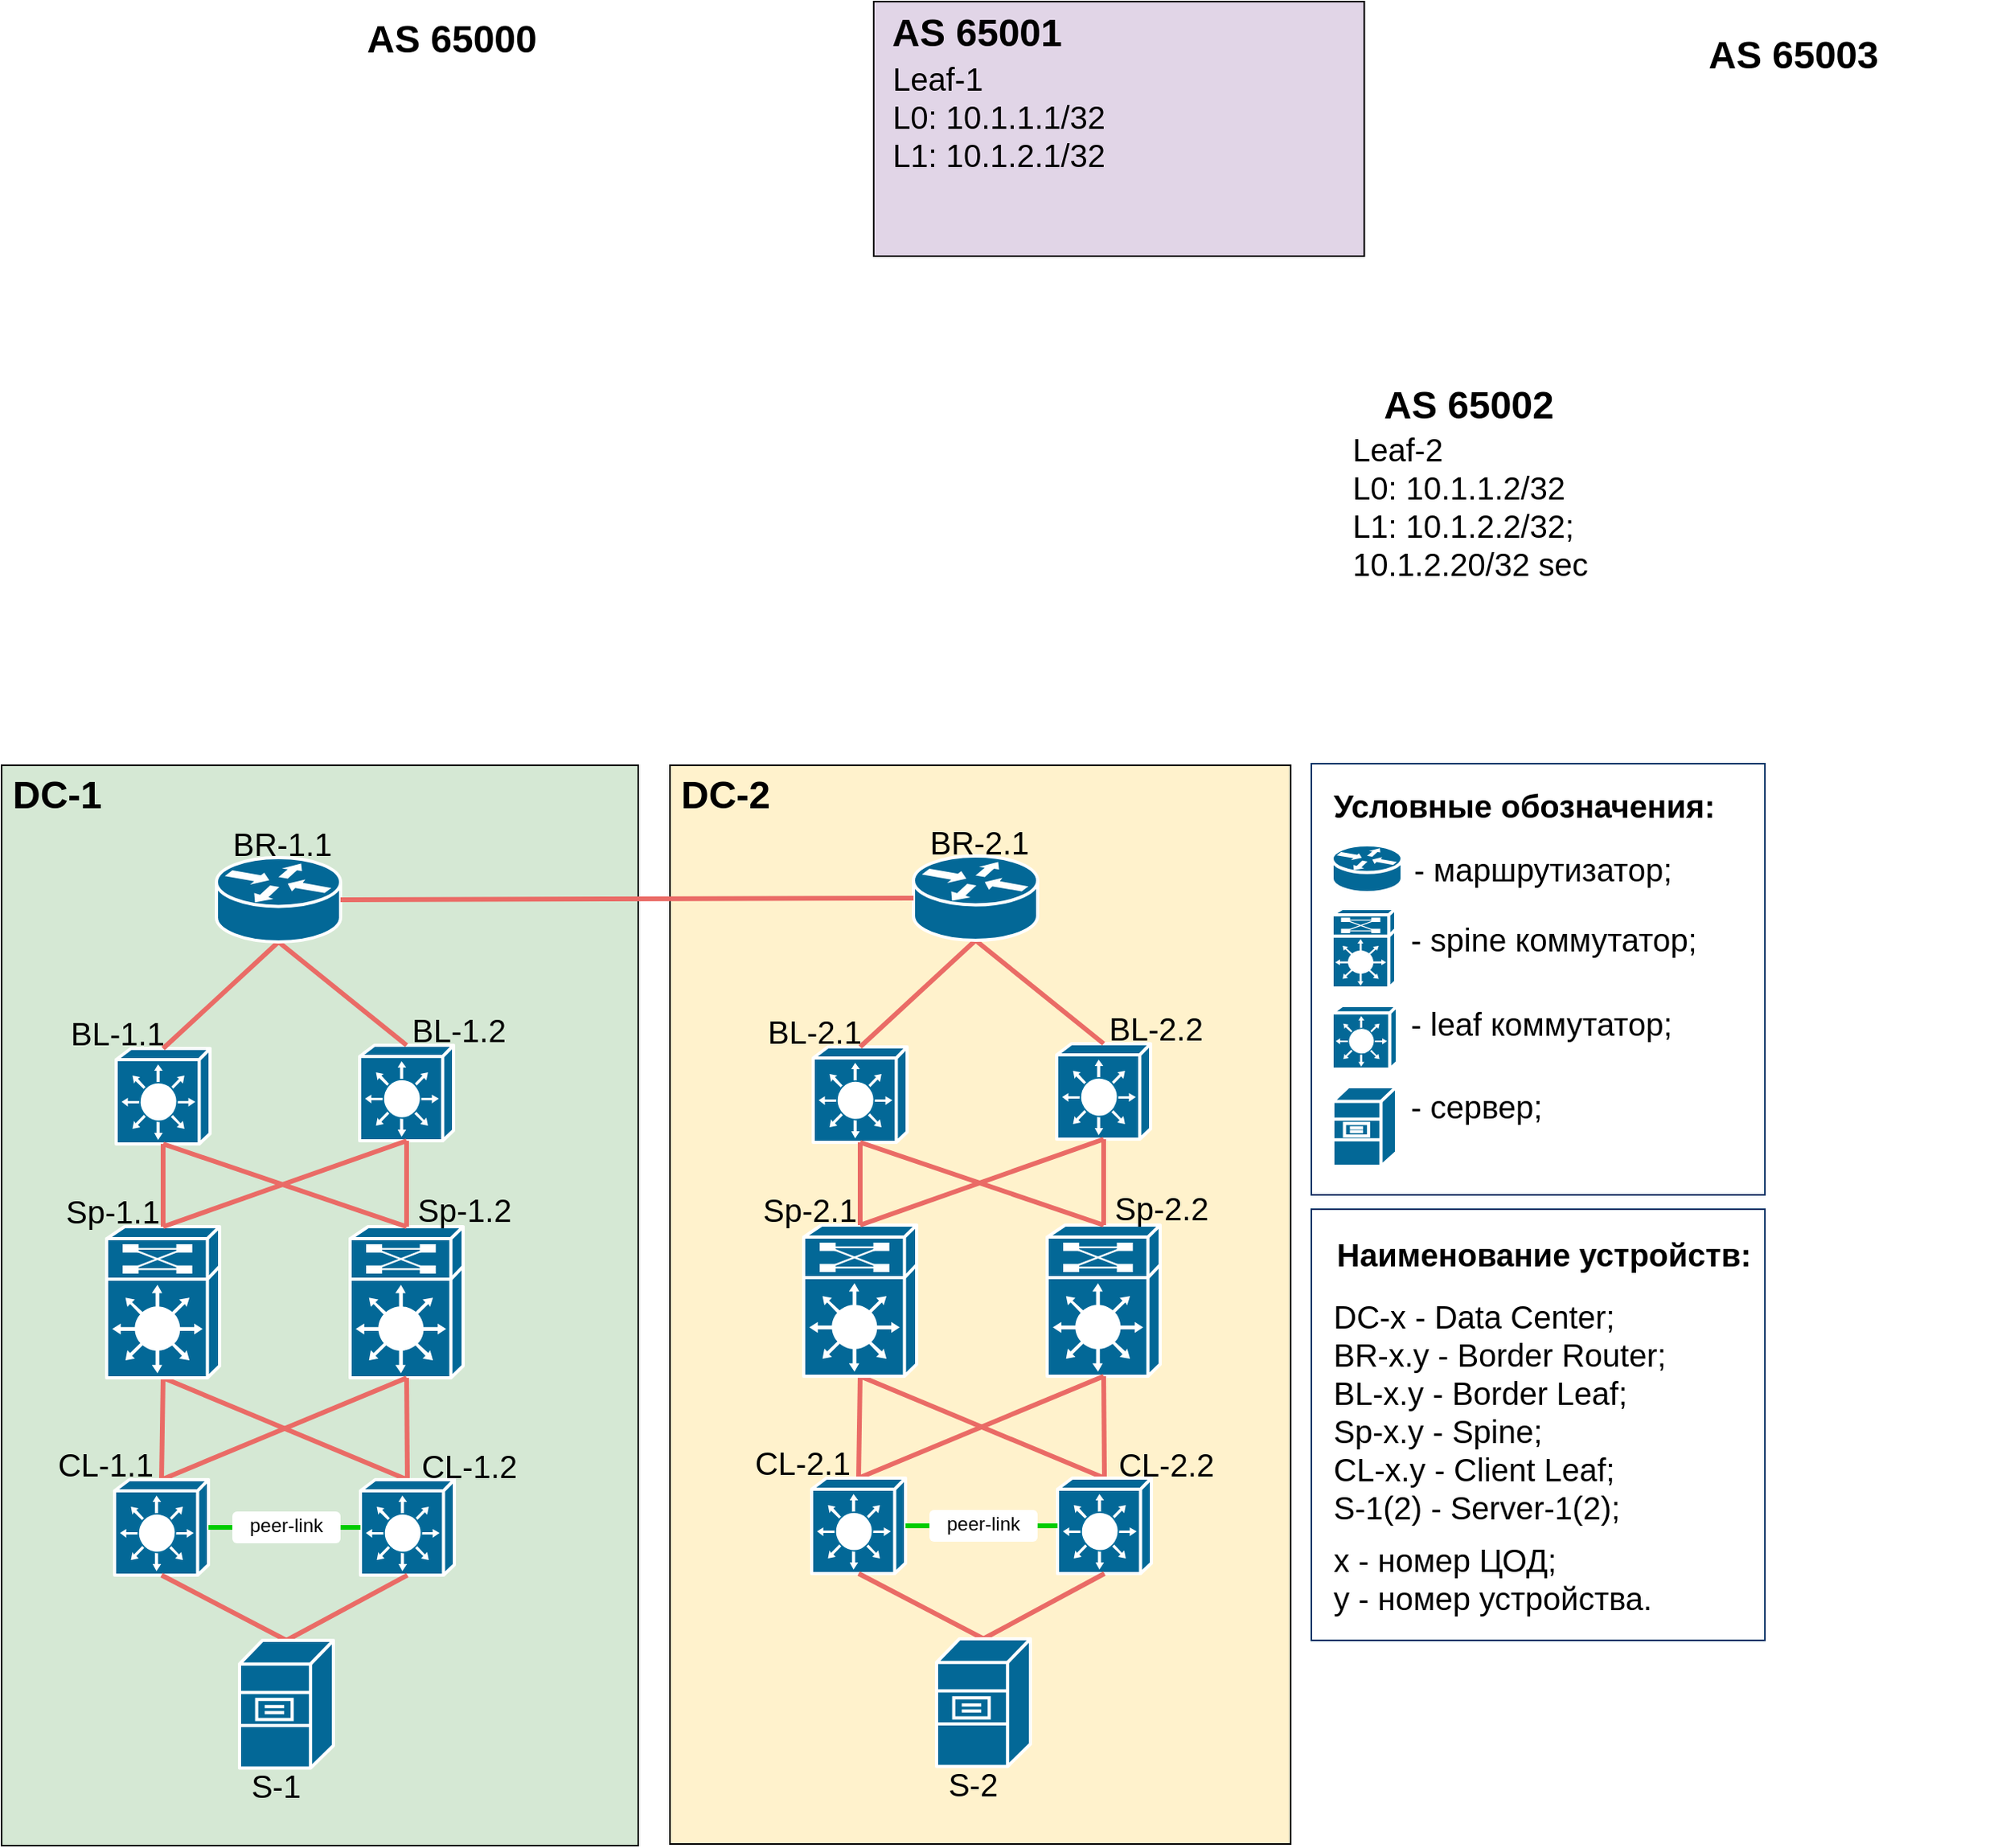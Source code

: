 <mxfile version="21.6.9" type="github">
  <diagram name="Page-1" id="c37626ed-c26b-45fb-9056-f9ebc6bb27b6">
    <mxGraphModel dx="3148" dy="2510" grid="1" gridSize="10" guides="1" tooltips="1" connect="1" arrows="1" fold="1" page="1" pageScale="1" pageWidth="1169" pageHeight="827" background="none" math="0" shadow="0">
      <root>
        <mxCell id="0" />
        <mxCell id="1" parent="0" />
        <mxCell id="evcSbRz_riRqxY8VbHda-109" value="" style="rounded=0;whiteSpace=wrap;html=1;strokeColor=#003366;strokeWidth=1;" vertex="1" parent="1">
          <mxGeometry x="865" y="319" width="285" height="271" as="geometry" />
        </mxCell>
        <mxCell id="evcSbRz_riRqxY8VbHda-97" value="" style="rounded=0;whiteSpace=wrap;html=1;fillColor=#FFF2CC;strokeColor=#000000;" vertex="1" parent="1">
          <mxGeometry x="462" y="40" width="390" height="678" as="geometry" />
        </mxCell>
        <mxCell id="C9soJnvK-WdOjWq8ESSx-2" value="" style="rounded=0;whiteSpace=wrap;html=1;fillColor=#D5E8D4;strokeColor=#000000;" parent="1" vertex="1">
          <mxGeometry x="42" y="40" width="400" height="679" as="geometry" />
        </mxCell>
        <mxCell id="C9soJnvK-WdOjWq8ESSx-3" value="" style="rounded=0;whiteSpace=wrap;html=1;fillColor=#e1d5e7;strokeColor=#000000;" parent="1" vertex="1">
          <mxGeometry x="590" y="-440" width="308.25" height="160" as="geometry" />
        </mxCell>
        <mxCell id="8NDlUTmJP2dTjy302EjL-45" style="edgeStyle=none;rounded=0;hachureGap=4;orthogonalLoop=1;jettySize=auto;html=1;exitX=0.5;exitY=0;exitDx=0;exitDy=0;exitPerimeter=0;entryX=0.5;entryY=1;entryDx=0;entryDy=0;entryPerimeter=0;fontFamily=Architects Daughter;fontSource=https%3A%2F%2Ffonts.googleapis.com%2Fcss%3Ffamily%3DArchitects%2BDaughter;fontSize=16;strokeWidth=3;strokeColor=#EA6B66;endArrow=none;endFill=0;" parent="1" source="hgnLhlOXLDX8HSQQPNeT-8" target="8NDlUTmJP2dTjy302EjL-5" edge="1">
          <mxGeometry relative="1" as="geometry">
            <mxPoint x="916" y="406" as="sourcePoint" />
          </mxGeometry>
        </mxCell>
        <mxCell id="8NDlUTmJP2dTjy302EjL-7" value="" style="shape=mxgraph.cisco.misc.route_switch_processor;html=1;dashed=0;fillColor=#036897;strokeColor=#ffffff;strokeWidth=2;verticalLabelPosition=bottom;verticalAlign=top;rounded=0;shadow=0;comic=0;fontFamily=Verdana;fontSize=12;" parent="1" vertex="1">
          <mxGeometry x="261" y="330" width="71" height="95" as="geometry" />
        </mxCell>
        <mxCell id="8NDlUTmJP2dTjy302EjL-67" value="Sp-1.1" style="text;html=1;strokeColor=none;fillColor=none;align=center;verticalAlign=middle;whiteSpace=wrap;rounded=0;fontSize=20;fontFamily=Helvetica;horizontal=1;" parent="1" vertex="1">
          <mxGeometry x="77" y="312" width="70" height="16" as="geometry" />
        </mxCell>
        <mxCell id="8NDlUTmJP2dTjy302EjL-68" value="Leaf-1&lt;br&gt;L0: 10.1.1.1/32&lt;br&gt;L1: 10.1.2.1/32" style="text;html=1;strokeColor=none;fillColor=none;align=left;verticalAlign=middle;whiteSpace=wrap;rounded=0;fontSize=20;fontFamily=Helvetica;horizontal=1;" parent="1" vertex="1">
          <mxGeometry x="600" y="-393" width="155" height="50" as="geometry" />
        </mxCell>
        <mxCell id="8NDlUTmJP2dTjy302EjL-69" value="Sp-1.2" style="text;html=1;strokeColor=none;fillColor=none;align=center;verticalAlign=middle;whiteSpace=wrap;rounded=0;fontSize=20;fontFamily=Helvetica;horizontal=1;" parent="1" vertex="1">
          <mxGeometry x="300" y="310.75" width="66" height="17.25" as="geometry" />
        </mxCell>
        <mxCell id="V7yZK2pKeIdHbW1tO0_u-21" value="" style="edgeStyle=none;rounded=0;hachureGap=4;orthogonalLoop=1;jettySize=auto;html=1;exitX=0.5;exitY=0;exitDx=0;exitDy=0;exitPerimeter=0;entryX=0.5;entryY=1;entryDx=0;entryDy=0;entryPerimeter=0;fontFamily=Architects Daughter;fontSource=https%3A%2F%2Ffonts.googleapis.com%2Fcss%3Ffamily%3DArchitects%2BDaughter;fontSize=16;endArrow=none;endFill=0;strokeWidth=3;strokeColor=#EA6B66;" parent="1" source="hgnLhlOXLDX8HSQQPNeT-8" target="8NDlUTmJP2dTjy302EjL-7" edge="1">
          <mxGeometry relative="1" as="geometry">
            <mxPoint x="916" y="406" as="sourcePoint" />
            <mxPoint x="842" y="174" as="targetPoint" />
          </mxGeometry>
        </mxCell>
        <mxCell id="V7yZK2pKeIdHbW1tO0_u-28" value="" style="edgeStyle=none;rounded=0;hachureGap=4;orthogonalLoop=1;jettySize=auto;html=1;exitX=0.5;exitY=0;exitDx=0;exitDy=0;exitPerimeter=0;entryX=0.5;entryY=1;entryDx=0;entryDy=0;entryPerimeter=0;fontFamily=Architects Daughter;fontSource=https%3A%2F%2Ffonts.googleapis.com%2Fcss%3Ffamily%3DArchitects%2BDaughter;fontSize=16;endArrow=none;endFill=0;strokeColor=#EA6B66;strokeWidth=3;" parent="1" source="hgnLhlOXLDX8HSQQPNeT-7" target="8NDlUTmJP2dTjy302EjL-7" edge="1">
          <mxGeometry relative="1" as="geometry">
            <mxPoint x="644.5" y="386" as="sourcePoint" />
            <mxPoint x="657" y="338.0" as="targetPoint" />
          </mxGeometry>
        </mxCell>
        <mxCell id="V7yZK2pKeIdHbW1tO0_u-30" value="" style="edgeStyle=none;rounded=0;hachureGap=4;orthogonalLoop=1;jettySize=auto;html=1;exitX=0.5;exitY=0;exitDx=0;exitDy=0;exitPerimeter=0;fontFamily=Architects Daughter;fontSource=https%3A%2F%2Ffonts.googleapis.com%2Fcss%3Ffamily%3DArchitects%2BDaughter;fontSize=16;endArrow=none;endFill=0;strokeWidth=3;strokeColor=#EA6B66;entryX=0.5;entryY=1;entryDx=0;entryDy=0;entryPerimeter=0;" parent="1" source="hgnLhlOXLDX8HSQQPNeT-7" target="8NDlUTmJP2dTjy302EjL-5" edge="1">
          <mxGeometry relative="1" as="geometry">
            <mxPoint x="644.5" y="386" as="sourcePoint" />
            <mxPoint x="563" y="136" as="targetPoint" />
          </mxGeometry>
        </mxCell>
        <mxCell id="V7yZK2pKeIdHbW1tO0_u-56" value="AS 65000" style="text;html=1;strokeColor=none;fillColor=none;align=center;verticalAlign=middle;whiteSpace=wrap;rounded=0;fontSize=24;fontFamily=Helvetica;horizontal=1;fontStyle=1;fontColor=#000000;" parent="1" vertex="1">
          <mxGeometry x="190" y="-430" width="270" height="28" as="geometry" />
        </mxCell>
        <mxCell id="CEXHskLTJOovul5yJfJE-7" value="AS 65001" style="text;html=1;strokeColor=none;fillColor=none;align=center;verticalAlign=middle;whiteSpace=wrap;rounded=0;fontSize=24;fontFamily=Helvetica;horizontal=1;fontStyle=1;fontColor=#000000;" parent="1" vertex="1">
          <mxGeometry x="520" y="-434" width="270" height="28" as="geometry" />
        </mxCell>
        <mxCell id="CEXHskLTJOovul5yJfJE-8" value="AS 65002" style="text;html=1;strokeColor=none;fillColor=none;align=center;verticalAlign=middle;whiteSpace=wrap;rounded=0;fontSize=24;fontFamily=Helvetica;horizontal=1;fontStyle=1;fontColor=#000000;" parent="1" vertex="1">
          <mxGeometry x="829" y="-200" width="270" height="28" as="geometry" />
        </mxCell>
        <mxCell id="CEXHskLTJOovul5yJfJE-9" value="AS 65003" style="text;html=1;strokeColor=none;fillColor=none;align=center;verticalAlign=middle;whiteSpace=wrap;rounded=0;fontSize=24;fontFamily=Helvetica;horizontal=1;fontStyle=1;fontColor=#000000;" parent="1" vertex="1">
          <mxGeometry x="1033" y="-420" width="270" height="28" as="geometry" />
        </mxCell>
        <mxCell id="8NDlUTmJP2dTjy302EjL-72" value="Leaf-2&lt;br&gt;&lt;div style=&quot;&quot;&gt;&lt;span style=&quot;background-color: initial;&quot;&gt;L0:&amp;nbsp;10.1.1.2/32&lt;/span&gt;&lt;/div&gt;&lt;div style=&quot;&quot;&gt;&lt;span style=&quot;background-color: initial;&quot;&gt;L1:&amp;nbsp;&lt;/span&gt;&lt;span style=&quot;background-color: initial;&quot;&gt;10.1.2.2/32;&lt;/span&gt;&lt;/div&gt;&lt;div style=&quot;&quot;&gt;&lt;span style=&quot;background-color: initial;&quot;&gt;10.1.2.20/32 sec&lt;/span&gt;&lt;/div&gt;" style="text;html=1;strokeColor=none;fillColor=none;align=left;verticalAlign=middle;whiteSpace=wrap;rounded=0;fontSize=20;fontFamily=Helvetica;horizontal=1;" parent="1" vertex="1">
          <mxGeometry x="889" y="-148" width="170" height="50" as="geometry" />
        </mxCell>
        <mxCell id="8NDlUTmJP2dTjy302EjL-5" value="" style="shape=mxgraph.cisco.misc.route_switch_processor;html=1;dashed=0;fillColor=#036897;strokeColor=#ffffff;strokeWidth=2;verticalLabelPosition=bottom;verticalAlign=top;rounded=0;shadow=0;comic=0;fontFamily=Verdana;fontSize=12;" parent="1" vertex="1">
          <mxGeometry x="108" y="330" width="71" height="95" as="geometry" />
        </mxCell>
        <mxCell id="hgnLhlOXLDX8HSQQPNeT-7" value="" style="shape=mxgraph.cisco.switches.layer_3_switch;sketch=0;html=1;pointerEvents=1;dashed=0;fillColor=#036897;strokeColor=#ffffff;strokeWidth=2;verticalLabelPosition=bottom;verticalAlign=top;align=center;outlineConnect=0;hachureGap=4;jiggle=2;curveFitting=1;fontFamily=Architects Daughter;fontSource=https%3A%2F%2Ffonts.googleapis.com%2Fcss%3Ffamily%3DArchitects%2BDaughter;fontSize=20;" parent="1" vertex="1">
          <mxGeometry x="113" y="489" width="59" height="60" as="geometry" />
        </mxCell>
        <mxCell id="hgnLhlOXLDX8HSQQPNeT-8" value="" style="shape=mxgraph.cisco.switches.layer_3_switch;sketch=0;html=1;pointerEvents=1;dashed=0;fillColor=#036897;strokeColor=#ffffff;strokeWidth=2;verticalLabelPosition=bottom;verticalAlign=top;align=center;outlineConnect=0;hachureGap=4;jiggle=2;curveFitting=1;fontFamily=Architects Daughter;fontSource=https%3A%2F%2Ffonts.googleapis.com%2Fcss%3Ffamily%3DArchitects%2BDaughter;fontSize=20;" parent="1" vertex="1">
          <mxGeometry x="267.5" y="489" width="59" height="60" as="geometry" />
        </mxCell>
        <mxCell id="hgnLhlOXLDX8HSQQPNeT-17" style="edgeStyle=none;rounded=0;hachureGap=4;orthogonalLoop=1;jettySize=auto;html=1;exitX=0.5;exitY=0;exitDx=0;exitDy=0;exitPerimeter=0;fontFamily=Architects Daughter;fontSource=https%3A%2F%2Ffonts.googleapis.com%2Fcss%3Ffamily%3DArchitects%2BDaughter;fontSize=16;strokeColor=#EA6B66;endArrow=none;endFill=0;strokeWidth=3;entryX=0.5;entryY=1;entryDx=0;entryDy=0;entryPerimeter=0;" parent="1" source="evcSbRz_riRqxY8VbHda-61" target="hgnLhlOXLDX8HSQQPNeT-8" edge="1">
          <mxGeometry relative="1" as="geometry">
            <mxPoint x="227.5" y="590" as="sourcePoint" />
            <mxPoint x="342.75" y="497" as="targetPoint" />
          </mxGeometry>
        </mxCell>
        <mxCell id="C9soJnvK-WdOjWq8ESSx-10" value="" style="rounded=0;whiteSpace=wrap;html=1;strokeColor=#003366;strokeWidth=1;" parent="1" vertex="1">
          <mxGeometry x="865" y="39" width="285" height="271" as="geometry" />
        </mxCell>
        <mxCell id="cSVi1MsGPV3FUOWv3ege-2" style="edgeStyle=none;rounded=0;hachureGap=4;orthogonalLoop=1;jettySize=auto;html=1;fontFamily=Architects Daughter;fontSource=https%3A%2F%2Ffonts.googleapis.com%2Fcss%3Ffamily%3DArchitects%2BDaughter;fontSize=16;strokeColor=#EA6B66;endArrow=none;endFill=0;strokeWidth=3;entryX=0.5;entryY=0;entryDx=0;entryDy=0;entryPerimeter=0;exitX=0.5;exitY=1;exitDx=0;exitDy=0;exitPerimeter=0;" parent="1" source="hgnLhlOXLDX8HSQQPNeT-7" target="evcSbRz_riRqxY8VbHda-61" edge="1">
          <mxGeometry relative="1" as="geometry">
            <mxPoint x="206.87" y="501" as="sourcePoint" />
            <mxPoint x="227.5" y="590" as="targetPoint" />
          </mxGeometry>
        </mxCell>
        <mxCell id="cSVi1MsGPV3FUOWv3ege-3" style="edgeStyle=none;rounded=0;hachureGap=4;orthogonalLoop=1;jettySize=auto;html=1;fontFamily=Architects Daughter;fontSource=https%3A%2F%2Ffonts.googleapis.com%2Fcss%3Ffamily%3DArchitects%2BDaughter;fontSize=16;strokeColor=#00CC00;endArrow=none;endFill=0;strokeWidth=3;entryX=0;entryY=0.5;entryDx=0;entryDy=0;entryPerimeter=0;" parent="1" source="cSVi1MsGPV3FUOWv3ege-5" target="hgnLhlOXLDX8HSQQPNeT-8" edge="1">
          <mxGeometry relative="1" as="geometry">
            <mxPoint x="130.24" y="440" as="sourcePoint" />
            <mxPoint x="257.24" y="500" as="targetPoint" />
          </mxGeometry>
        </mxCell>
        <mxCell id="evcSbRz_riRqxY8VbHda-1" value="" style="edgeStyle=none;rounded=0;hachureGap=4;orthogonalLoop=1;jettySize=auto;html=1;fontFamily=Architects Daughter;fontSource=https%3A%2F%2Ffonts.googleapis.com%2Fcss%3Ffamily%3DArchitects%2BDaughter;fontSize=16;strokeColor=#00CC00;endArrow=none;endFill=0;strokeWidth=3;entryX=0;entryY=0.5;entryDx=0;entryDy=0;entryPerimeter=0;" edge="1" parent="1" source="hgnLhlOXLDX8HSQQPNeT-7" target="cSVi1MsGPV3FUOWv3ege-5">
          <mxGeometry relative="1" as="geometry">
            <mxPoint x="176" y="390" as="sourcePoint" />
            <mxPoint x="389" y="390" as="targetPoint" />
          </mxGeometry>
        </mxCell>
        <mxCell id="cSVi1MsGPV3FUOWv3ege-5" value="&lt;font style=&quot;font-size: 12px;&quot;&gt;peer-link&lt;/font&gt;" style="text;html=1;strokeColor=none;fillColor=default;align=center;verticalAlign=bottom;whiteSpace=wrap;rounded=1;fontSize=20;fontFamily=Helvetica;horizontal=1;gradientColor=none;fillStyle=auto;glass=0;" parent="1" vertex="1">
          <mxGeometry x="187" y="509" width="68" height="20" as="geometry" />
        </mxCell>
        <mxCell id="evcSbRz_riRqxY8VbHda-5" value="" style="shape=mxgraph.cisco.switches.layer_3_switch;sketch=0;html=1;pointerEvents=1;dashed=0;fillColor=#036897;strokeColor=#ffffff;strokeWidth=2;verticalLabelPosition=bottom;verticalAlign=top;align=center;outlineConnect=0;hachureGap=4;jiggle=2;curveFitting=1;fontFamily=Architects Daughter;fontSource=https%3A%2F%2Ffonts.googleapis.com%2Fcss%3Ffamily%3DArchitects%2BDaughter;fontSize=20;" vertex="1" parent="1">
          <mxGeometry x="267" y="216" width="59" height="60" as="geometry" />
        </mxCell>
        <mxCell id="evcSbRz_riRqxY8VbHda-6" value="" style="shape=mxgraph.cisco.switches.layer_3_switch;sketch=0;html=1;pointerEvents=1;dashed=0;fillColor=#036897;strokeColor=#ffffff;strokeWidth=2;verticalLabelPosition=bottom;verticalAlign=top;align=center;outlineConnect=0;hachureGap=4;jiggle=2;curveFitting=1;fontFamily=Architects Daughter;fontSource=https%3A%2F%2Ffonts.googleapis.com%2Fcss%3Ffamily%3DArchitects%2BDaughter;fontSize=20;" vertex="1" parent="1">
          <mxGeometry x="114" y="218" width="59" height="60" as="geometry" />
        </mxCell>
        <mxCell id="evcSbRz_riRqxY8VbHda-31" value="" style="edgeStyle=none;rounded=0;hachureGap=4;orthogonalLoop=1;jettySize=auto;html=1;exitX=0.5;exitY=1;exitDx=0;exitDy=0;exitPerimeter=0;entryX=0.5;entryY=0;entryDx=0;entryDy=0;entryPerimeter=0;fontFamily=Architects Daughter;fontSource=https%3A%2F%2Ffonts.googleapis.com%2Fcss%3Ffamily%3DArchitects%2BDaughter;fontSize=16;endArrow=none;endFill=0;strokeWidth=3;strokeColor=#EA6B66;" edge="1" parent="1" source="evcSbRz_riRqxY8VbHda-6" target="8NDlUTmJP2dTjy302EjL-5">
          <mxGeometry relative="1" as="geometry">
            <mxPoint x="484.13" y="430" as="sourcePoint" />
            <mxPoint x="425.13" y="319" as="targetPoint" />
          </mxGeometry>
        </mxCell>
        <mxCell id="evcSbRz_riRqxY8VbHda-32" value="" style="edgeStyle=none;rounded=0;hachureGap=4;orthogonalLoop=1;jettySize=auto;html=1;exitX=0.5;exitY=1;exitDx=0;exitDy=0;exitPerimeter=0;entryX=0.5;entryY=0;entryDx=0;entryDy=0;entryPerimeter=0;fontFamily=Architects Daughter;fontSource=https%3A%2F%2Ffonts.googleapis.com%2Fcss%3Ffamily%3DArchitects%2BDaughter;fontSize=16;endArrow=none;endFill=0;strokeWidth=3;strokeColor=#EA6B66;" edge="1" parent="1" source="evcSbRz_riRqxY8VbHda-5" target="8NDlUTmJP2dTjy302EjL-5">
          <mxGeometry relative="1" as="geometry">
            <mxPoint x="391.5" y="199" as="sourcePoint" />
            <mxPoint x="307.5" y="293" as="targetPoint" />
          </mxGeometry>
        </mxCell>
        <mxCell id="evcSbRz_riRqxY8VbHda-34" value="" style="edgeStyle=none;rounded=0;hachureGap=4;orthogonalLoop=1;jettySize=auto;html=1;exitX=0.5;exitY=1;exitDx=0;exitDy=0;exitPerimeter=0;entryX=0.5;entryY=0;entryDx=0;entryDy=0;entryPerimeter=0;fontFamily=Architects Daughter;fontSource=https%3A%2F%2Ffonts.googleapis.com%2Fcss%3Ffamily%3DArchitects%2BDaughter;fontSize=16;endArrow=none;endFill=0;strokeWidth=3;strokeColor=#EA6B66;" edge="1" parent="1" source="evcSbRz_riRqxY8VbHda-6" target="8NDlUTmJP2dTjy302EjL-7">
          <mxGeometry relative="1" as="geometry">
            <mxPoint x="311.5" y="209" as="sourcePoint" />
            <mxPoint x="227.5" y="303" as="targetPoint" />
          </mxGeometry>
        </mxCell>
        <mxCell id="evcSbRz_riRqxY8VbHda-35" value="" style="edgeStyle=none;rounded=0;hachureGap=4;orthogonalLoop=1;jettySize=auto;html=1;entryX=0.5;entryY=0;entryDx=0;entryDy=0;entryPerimeter=0;fontFamily=Architects Daughter;fontSource=https%3A%2F%2Ffonts.googleapis.com%2Fcss%3Ffamily%3DArchitects%2BDaughter;fontSize=16;endArrow=none;endFill=0;strokeWidth=3;strokeColor=#EA6B66;exitX=0.5;exitY=1;exitDx=0;exitDy=0;exitPerimeter=0;" edge="1" parent="1" source="evcSbRz_riRqxY8VbHda-5" target="8NDlUTmJP2dTjy302EjL-7">
          <mxGeometry relative="1" as="geometry">
            <mxPoint x="397" y="189" as="sourcePoint" />
            <mxPoint x="176.25" y="303" as="targetPoint" />
          </mxGeometry>
        </mxCell>
        <mxCell id="evcSbRz_riRqxY8VbHda-37" value="" style="edgeStyle=none;rounded=0;hachureGap=4;orthogonalLoop=1;jettySize=auto;html=1;entryX=0.5;entryY=0;entryDx=0;entryDy=0;entryPerimeter=0;fontFamily=Architects Daughter;fontSource=https%3A%2F%2Ffonts.googleapis.com%2Fcss%3Ffamily%3DArchitects%2BDaughter;fontSize=16;endArrow=none;endFill=0;strokeWidth=3;strokeColor=#EA6B66;exitX=0.5;exitY=1;exitDx=0;exitDy=0;exitPerimeter=0;" edge="1" parent="1" source="evcSbRz_riRqxY8VbHda-57" target="evcSbRz_riRqxY8VbHda-5">
          <mxGeometry relative="1" as="geometry">
            <mxPoint x="222" y="158" as="sourcePoint" />
            <mxPoint x="276.5" y="159" as="targetPoint" />
          </mxGeometry>
        </mxCell>
        <mxCell id="evcSbRz_riRqxY8VbHda-50" value="BL-1.2" style="text;html=1;strokeColor=none;fillColor=none;align=center;verticalAlign=middle;whiteSpace=wrap;rounded=0;fontSize=20;fontFamily=Helvetica;horizontal=1;" vertex="1" parent="1">
          <mxGeometry x="297" y="197.75" width="65" height="17.25" as="geometry" />
        </mxCell>
        <mxCell id="evcSbRz_riRqxY8VbHda-51" value="BL-1.1" style="text;html=1;strokeColor=none;fillColor=none;align=center;verticalAlign=middle;whiteSpace=wrap;rounded=0;fontSize=20;fontFamily=Helvetica;horizontal=1;" vertex="1" parent="1">
          <mxGeometry x="82" y="199.75" width="66" height="17.25" as="geometry" />
        </mxCell>
        <mxCell id="evcSbRz_riRqxY8VbHda-52" value="CL-1.1" style="text;html=1;strokeColor=none;fillColor=none;align=center;verticalAlign=middle;whiteSpace=wrap;rounded=0;fontSize=20;fontFamily=Helvetica;horizontal=1;" vertex="1" parent="1">
          <mxGeometry x="72" y="470.75" width="71" height="17.25" as="geometry" />
        </mxCell>
        <mxCell id="evcSbRz_riRqxY8VbHda-53" value="CL-1.2" style="text;html=1;strokeColor=none;fillColor=none;align=center;verticalAlign=middle;whiteSpace=wrap;rounded=0;fontSize=20;fontFamily=Helvetica;horizontal=1;" vertex="1" parent="1">
          <mxGeometry x="300" y="471" width="72" height="17.25" as="geometry" />
        </mxCell>
        <mxCell id="evcSbRz_riRqxY8VbHda-55" value="" style="edgeStyle=none;rounded=0;hachureGap=4;orthogonalLoop=1;jettySize=auto;html=1;entryX=0.5;entryY=0;entryDx=0;entryDy=0;entryPerimeter=0;fontFamily=Architects Daughter;fontSource=https%3A%2F%2Ffonts.googleapis.com%2Fcss%3Ffamily%3DArchitects%2BDaughter;fontSize=16;endArrow=none;endFill=0;strokeWidth=3;strokeColor=#EA6B66;exitX=0.5;exitY=1;exitDx=0;exitDy=0;exitPerimeter=0;" edge="1" parent="1" source="evcSbRz_riRqxY8VbHda-57" target="evcSbRz_riRqxY8VbHda-6">
          <mxGeometry relative="1" as="geometry">
            <mxPoint x="221" y="168" as="sourcePoint" />
            <mxPoint x="235.75" y="208" as="targetPoint" />
          </mxGeometry>
        </mxCell>
        <mxCell id="evcSbRz_riRqxY8VbHda-56" value="S-1" style="text;html=1;strokeColor=none;fillColor=none;align=center;verticalAlign=middle;whiteSpace=wrap;rounded=0;fontSize=20;fontFamily=Helvetica;horizontal=1;" vertex="1" parent="1">
          <mxGeometry x="195.5" y="672.75" width="37" height="17.25" as="geometry" />
        </mxCell>
        <mxCell id="evcSbRz_riRqxY8VbHda-57" value="" style="shape=mxgraph.cisco.routers.router;sketch=0;html=1;pointerEvents=1;dashed=0;fillColor=#036897;strokeColor=#ffffff;strokeWidth=2;verticalLabelPosition=bottom;verticalAlign=top;align=center;outlineConnect=0;" vertex="1" parent="1">
          <mxGeometry x="177" y="98" width="78" height="53" as="geometry" />
        </mxCell>
        <mxCell id="evcSbRz_riRqxY8VbHda-58" value="BR-1.1" style="text;html=1;strokeColor=none;fillColor=none;align=center;verticalAlign=middle;whiteSpace=wrap;rounded=0;fontSize=20;fontFamily=Helvetica;horizontal=1;" vertex="1" parent="1">
          <mxGeometry x="184" y="80" width="69" height="17.25" as="geometry" />
        </mxCell>
        <mxCell id="evcSbRz_riRqxY8VbHda-61" value="" style="shape=mxgraph.cisco.servers.file_server;sketch=0;html=1;pointerEvents=1;dashed=0;fillColor=#036897;strokeColor=#ffffff;strokeWidth=2;verticalLabelPosition=bottom;verticalAlign=top;align=center;outlineConnect=0;" vertex="1" parent="1">
          <mxGeometry x="191.5" y="590" width="59" height="80.25" as="geometry" />
        </mxCell>
        <mxCell id="evcSbRz_riRqxY8VbHda-64" style="edgeStyle=none;rounded=0;hachureGap=4;orthogonalLoop=1;jettySize=auto;html=1;exitX=0.5;exitY=0;exitDx=0;exitDy=0;exitPerimeter=0;entryX=0.5;entryY=1;entryDx=0;entryDy=0;entryPerimeter=0;fontFamily=Architects Daughter;fontSource=https%3A%2F%2Ffonts.googleapis.com%2Fcss%3Ffamily%3DArchitects%2BDaughter;fontSize=16;strokeWidth=3;strokeColor=#EA6B66;endArrow=none;endFill=0;" edge="1" source="evcSbRz_riRqxY8VbHda-73" target="evcSbRz_riRqxY8VbHda-71" parent="1">
          <mxGeometry relative="1" as="geometry">
            <mxPoint x="1354" y="405" as="sourcePoint" />
          </mxGeometry>
        </mxCell>
        <mxCell id="evcSbRz_riRqxY8VbHda-65" value="" style="shape=mxgraph.cisco.misc.route_switch_processor;html=1;dashed=0;fillColor=#036897;strokeColor=#ffffff;strokeWidth=2;verticalLabelPosition=bottom;verticalAlign=top;rounded=0;shadow=0;comic=0;fontFamily=Verdana;fontSize=12;" vertex="1" parent="1">
          <mxGeometry x="699" y="329" width="71" height="95" as="geometry" />
        </mxCell>
        <mxCell id="evcSbRz_riRqxY8VbHda-66" value="Sp-2.1" style="text;html=1;strokeColor=none;fillColor=none;align=center;verticalAlign=middle;whiteSpace=wrap;rounded=0;fontSize=20;fontFamily=Helvetica;horizontal=1;" vertex="1" parent="1">
          <mxGeometry x="515" y="311" width="70" height="16" as="geometry" />
        </mxCell>
        <mxCell id="evcSbRz_riRqxY8VbHda-67" value="Sp-2.2" style="text;html=1;strokeColor=none;fillColor=none;align=center;verticalAlign=middle;whiteSpace=wrap;rounded=0;fontSize=20;fontFamily=Helvetica;horizontal=1;" vertex="1" parent="1">
          <mxGeometry x="738" y="309.75" width="66" height="17.25" as="geometry" />
        </mxCell>
        <mxCell id="evcSbRz_riRqxY8VbHda-68" value="" style="edgeStyle=none;rounded=0;hachureGap=4;orthogonalLoop=1;jettySize=auto;html=1;exitX=0.5;exitY=0;exitDx=0;exitDy=0;exitPerimeter=0;entryX=0.5;entryY=1;entryDx=0;entryDy=0;entryPerimeter=0;fontFamily=Architects Daughter;fontSource=https%3A%2F%2Ffonts.googleapis.com%2Fcss%3Ffamily%3DArchitects%2BDaughter;fontSize=16;endArrow=none;endFill=0;strokeWidth=3;strokeColor=#EA6B66;" edge="1" source="evcSbRz_riRqxY8VbHda-73" target="evcSbRz_riRqxY8VbHda-65" parent="1">
          <mxGeometry relative="1" as="geometry">
            <mxPoint x="1354" y="405" as="sourcePoint" />
            <mxPoint x="1280" y="173" as="targetPoint" />
          </mxGeometry>
        </mxCell>
        <mxCell id="evcSbRz_riRqxY8VbHda-69" value="" style="edgeStyle=none;rounded=0;hachureGap=4;orthogonalLoop=1;jettySize=auto;html=1;exitX=0.5;exitY=0;exitDx=0;exitDy=0;exitPerimeter=0;entryX=0.5;entryY=1;entryDx=0;entryDy=0;entryPerimeter=0;fontFamily=Architects Daughter;fontSource=https%3A%2F%2Ffonts.googleapis.com%2Fcss%3Ffamily%3DArchitects%2BDaughter;fontSize=16;endArrow=none;endFill=0;strokeColor=#EA6B66;strokeWidth=3;" edge="1" source="evcSbRz_riRqxY8VbHda-72" target="evcSbRz_riRqxY8VbHda-65" parent="1">
          <mxGeometry relative="1" as="geometry">
            <mxPoint x="1082.5" y="385" as="sourcePoint" />
            <mxPoint x="1095" y="337.0" as="targetPoint" />
          </mxGeometry>
        </mxCell>
        <mxCell id="evcSbRz_riRqxY8VbHda-70" value="" style="edgeStyle=none;rounded=0;hachureGap=4;orthogonalLoop=1;jettySize=auto;html=1;exitX=0.5;exitY=0;exitDx=0;exitDy=0;exitPerimeter=0;fontFamily=Architects Daughter;fontSource=https%3A%2F%2Ffonts.googleapis.com%2Fcss%3Ffamily%3DArchitects%2BDaughter;fontSize=16;endArrow=none;endFill=0;strokeWidth=3;strokeColor=#EA6B66;entryX=0.5;entryY=1;entryDx=0;entryDy=0;entryPerimeter=0;" edge="1" source="evcSbRz_riRqxY8VbHda-72" target="evcSbRz_riRqxY8VbHda-71" parent="1">
          <mxGeometry relative="1" as="geometry">
            <mxPoint x="1082.5" y="385" as="sourcePoint" />
            <mxPoint x="1001" y="135" as="targetPoint" />
          </mxGeometry>
        </mxCell>
        <mxCell id="evcSbRz_riRqxY8VbHda-71" value="" style="shape=mxgraph.cisco.misc.route_switch_processor;html=1;dashed=0;fillColor=#036897;strokeColor=#ffffff;strokeWidth=2;verticalLabelPosition=bottom;verticalAlign=top;rounded=0;shadow=0;comic=0;fontFamily=Verdana;fontSize=12;" vertex="1" parent="1">
          <mxGeometry x="546" y="329" width="71" height="95" as="geometry" />
        </mxCell>
        <mxCell id="evcSbRz_riRqxY8VbHda-72" value="" style="shape=mxgraph.cisco.switches.layer_3_switch;sketch=0;html=1;pointerEvents=1;dashed=0;fillColor=#036897;strokeColor=#ffffff;strokeWidth=2;verticalLabelPosition=bottom;verticalAlign=top;align=center;outlineConnect=0;hachureGap=4;jiggle=2;curveFitting=1;fontFamily=Architects Daughter;fontSource=https%3A%2F%2Ffonts.googleapis.com%2Fcss%3Ffamily%3DArchitects%2BDaughter;fontSize=20;" vertex="1" parent="1">
          <mxGeometry x="551" y="488" width="59" height="60" as="geometry" />
        </mxCell>
        <mxCell id="evcSbRz_riRqxY8VbHda-73" value="" style="shape=mxgraph.cisco.switches.layer_3_switch;sketch=0;html=1;pointerEvents=1;dashed=0;fillColor=#036897;strokeColor=#ffffff;strokeWidth=2;verticalLabelPosition=bottom;verticalAlign=top;align=center;outlineConnect=0;hachureGap=4;jiggle=2;curveFitting=1;fontFamily=Architects Daughter;fontSource=https%3A%2F%2Ffonts.googleapis.com%2Fcss%3Ffamily%3DArchitects%2BDaughter;fontSize=20;" vertex="1" parent="1">
          <mxGeometry x="705.5" y="488" width="59" height="60" as="geometry" />
        </mxCell>
        <mxCell id="evcSbRz_riRqxY8VbHda-74" style="edgeStyle=none;rounded=0;hachureGap=4;orthogonalLoop=1;jettySize=auto;html=1;exitX=0.5;exitY=0;exitDx=0;exitDy=0;exitPerimeter=0;fontFamily=Architects Daughter;fontSource=https%3A%2F%2Ffonts.googleapis.com%2Fcss%3Ffamily%3DArchitects%2BDaughter;fontSize=16;strokeColor=#EA6B66;endArrow=none;endFill=0;strokeWidth=3;entryX=0.5;entryY=1;entryDx=0;entryDy=0;entryPerimeter=0;" edge="1" source="evcSbRz_riRqxY8VbHda-94" target="evcSbRz_riRqxY8VbHda-73" parent="1">
          <mxGeometry relative="1" as="geometry">
            <mxPoint x="665.5" y="589" as="sourcePoint" />
            <mxPoint x="780.75" y="496" as="targetPoint" />
          </mxGeometry>
        </mxCell>
        <mxCell id="evcSbRz_riRqxY8VbHda-75" style="edgeStyle=none;rounded=0;hachureGap=4;orthogonalLoop=1;jettySize=auto;html=1;fontFamily=Architects Daughter;fontSource=https%3A%2F%2Ffonts.googleapis.com%2Fcss%3Ffamily%3DArchitects%2BDaughter;fontSize=16;strokeColor=#EA6B66;endArrow=none;endFill=0;strokeWidth=3;entryX=0.5;entryY=0;entryDx=0;entryDy=0;entryPerimeter=0;exitX=0.5;exitY=1;exitDx=0;exitDy=0;exitPerimeter=0;" edge="1" source="evcSbRz_riRqxY8VbHda-72" target="evcSbRz_riRqxY8VbHda-94" parent="1">
          <mxGeometry relative="1" as="geometry">
            <mxPoint x="644.87" y="500" as="sourcePoint" />
            <mxPoint x="665.5" y="589" as="targetPoint" />
          </mxGeometry>
        </mxCell>
        <mxCell id="evcSbRz_riRqxY8VbHda-76" style="edgeStyle=none;rounded=0;hachureGap=4;orthogonalLoop=1;jettySize=auto;html=1;fontFamily=Architects Daughter;fontSource=https%3A%2F%2Ffonts.googleapis.com%2Fcss%3Ffamily%3DArchitects%2BDaughter;fontSize=16;strokeColor=#00CC00;endArrow=none;endFill=0;strokeWidth=3;entryX=0;entryY=0.5;entryDx=0;entryDy=0;entryPerimeter=0;" edge="1" source="evcSbRz_riRqxY8VbHda-78" target="evcSbRz_riRqxY8VbHda-73" parent="1">
          <mxGeometry relative="1" as="geometry">
            <mxPoint x="568.24" y="439" as="sourcePoint" />
            <mxPoint x="695.24" y="499" as="targetPoint" />
          </mxGeometry>
        </mxCell>
        <mxCell id="evcSbRz_riRqxY8VbHda-77" value="" style="edgeStyle=none;rounded=0;hachureGap=4;orthogonalLoop=1;jettySize=auto;html=1;fontFamily=Architects Daughter;fontSource=https%3A%2F%2Ffonts.googleapis.com%2Fcss%3Ffamily%3DArchitects%2BDaughter;fontSize=16;strokeColor=#00CC00;endArrow=none;endFill=0;strokeWidth=3;entryX=0;entryY=0.5;entryDx=0;entryDy=0;entryPerimeter=0;" edge="1" source="evcSbRz_riRqxY8VbHda-72" target="evcSbRz_riRqxY8VbHda-78" parent="1">
          <mxGeometry relative="1" as="geometry">
            <mxPoint x="614" y="389" as="sourcePoint" />
            <mxPoint x="827" y="389" as="targetPoint" />
          </mxGeometry>
        </mxCell>
        <mxCell id="evcSbRz_riRqxY8VbHda-78" value="&lt;font style=&quot;font-size: 12px;&quot;&gt;peer-link&lt;/font&gt;" style="text;html=1;strokeColor=none;fillColor=default;align=center;verticalAlign=bottom;whiteSpace=wrap;rounded=1;fontSize=20;fontFamily=Helvetica;horizontal=1;gradientColor=none;fillStyle=auto;glass=0;" vertex="1" parent="1">
          <mxGeometry x="625" y="508" width="68" height="20" as="geometry" />
        </mxCell>
        <mxCell id="evcSbRz_riRqxY8VbHda-79" value="" style="shape=mxgraph.cisco.switches.layer_3_switch;sketch=0;html=1;pointerEvents=1;dashed=0;fillColor=#036897;strokeColor=#ffffff;strokeWidth=2;verticalLabelPosition=bottom;verticalAlign=top;align=center;outlineConnect=0;hachureGap=4;jiggle=2;curveFitting=1;fontFamily=Architects Daughter;fontSource=https%3A%2F%2Ffonts.googleapis.com%2Fcss%3Ffamily%3DArchitects%2BDaughter;fontSize=20;" vertex="1" parent="1">
          <mxGeometry x="705" y="215" width="59" height="60" as="geometry" />
        </mxCell>
        <mxCell id="evcSbRz_riRqxY8VbHda-80" value="" style="shape=mxgraph.cisco.switches.layer_3_switch;sketch=0;html=1;pointerEvents=1;dashed=0;fillColor=#036897;strokeColor=#ffffff;strokeWidth=2;verticalLabelPosition=bottom;verticalAlign=top;align=center;outlineConnect=0;hachureGap=4;jiggle=2;curveFitting=1;fontFamily=Architects Daughter;fontSource=https%3A%2F%2Ffonts.googleapis.com%2Fcss%3Ffamily%3DArchitects%2BDaughter;fontSize=20;" vertex="1" parent="1">
          <mxGeometry x="552" y="217" width="59" height="60" as="geometry" />
        </mxCell>
        <mxCell id="evcSbRz_riRqxY8VbHda-81" value="" style="edgeStyle=none;rounded=0;hachureGap=4;orthogonalLoop=1;jettySize=auto;html=1;exitX=0.5;exitY=1;exitDx=0;exitDy=0;exitPerimeter=0;entryX=0.5;entryY=0;entryDx=0;entryDy=0;entryPerimeter=0;fontFamily=Architects Daughter;fontSource=https%3A%2F%2Ffonts.googleapis.com%2Fcss%3Ffamily%3DArchitects%2BDaughter;fontSize=16;endArrow=none;endFill=0;strokeWidth=3;strokeColor=#EA6B66;" edge="1" source="evcSbRz_riRqxY8VbHda-80" target="evcSbRz_riRqxY8VbHda-71" parent="1">
          <mxGeometry relative="1" as="geometry">
            <mxPoint x="922.13" y="429" as="sourcePoint" />
            <mxPoint x="863.13" y="318" as="targetPoint" />
          </mxGeometry>
        </mxCell>
        <mxCell id="evcSbRz_riRqxY8VbHda-82" value="" style="edgeStyle=none;rounded=0;hachureGap=4;orthogonalLoop=1;jettySize=auto;html=1;exitX=0.5;exitY=1;exitDx=0;exitDy=0;exitPerimeter=0;entryX=0.5;entryY=0;entryDx=0;entryDy=0;entryPerimeter=0;fontFamily=Architects Daughter;fontSource=https%3A%2F%2Ffonts.googleapis.com%2Fcss%3Ffamily%3DArchitects%2BDaughter;fontSize=16;endArrow=none;endFill=0;strokeWidth=3;strokeColor=#EA6B66;" edge="1" source="evcSbRz_riRqxY8VbHda-79" target="evcSbRz_riRqxY8VbHda-71" parent="1">
          <mxGeometry relative="1" as="geometry">
            <mxPoint x="829.5" y="198" as="sourcePoint" />
            <mxPoint x="745.5" y="292" as="targetPoint" />
          </mxGeometry>
        </mxCell>
        <mxCell id="evcSbRz_riRqxY8VbHda-83" value="" style="edgeStyle=none;rounded=0;hachureGap=4;orthogonalLoop=1;jettySize=auto;html=1;exitX=0.5;exitY=1;exitDx=0;exitDy=0;exitPerimeter=0;entryX=0.5;entryY=0;entryDx=0;entryDy=0;entryPerimeter=0;fontFamily=Architects Daughter;fontSource=https%3A%2F%2Ffonts.googleapis.com%2Fcss%3Ffamily%3DArchitects%2BDaughter;fontSize=16;endArrow=none;endFill=0;strokeWidth=3;strokeColor=#EA6B66;" edge="1" source="evcSbRz_riRqxY8VbHda-80" target="evcSbRz_riRqxY8VbHda-65" parent="1">
          <mxGeometry relative="1" as="geometry">
            <mxPoint x="749.5" y="208" as="sourcePoint" />
            <mxPoint x="665.5" y="302" as="targetPoint" />
          </mxGeometry>
        </mxCell>
        <mxCell id="evcSbRz_riRqxY8VbHda-84" value="" style="edgeStyle=none;rounded=0;hachureGap=4;orthogonalLoop=1;jettySize=auto;html=1;entryX=0.5;entryY=0;entryDx=0;entryDy=0;entryPerimeter=0;fontFamily=Architects Daughter;fontSource=https%3A%2F%2Ffonts.googleapis.com%2Fcss%3Ffamily%3DArchitects%2BDaughter;fontSize=16;endArrow=none;endFill=0;strokeWidth=3;strokeColor=#EA6B66;exitX=0.5;exitY=1;exitDx=0;exitDy=0;exitPerimeter=0;" edge="1" source="evcSbRz_riRqxY8VbHda-79" target="evcSbRz_riRqxY8VbHda-65" parent="1">
          <mxGeometry relative="1" as="geometry">
            <mxPoint x="835" y="188" as="sourcePoint" />
            <mxPoint x="614.25" y="302" as="targetPoint" />
          </mxGeometry>
        </mxCell>
        <mxCell id="evcSbRz_riRqxY8VbHda-85" value="" style="edgeStyle=none;rounded=0;hachureGap=4;orthogonalLoop=1;jettySize=auto;html=1;entryX=0.5;entryY=0;entryDx=0;entryDy=0;entryPerimeter=0;fontFamily=Architects Daughter;fontSource=https%3A%2F%2Ffonts.googleapis.com%2Fcss%3Ffamily%3DArchitects%2BDaughter;fontSize=16;endArrow=none;endFill=0;strokeWidth=3;strokeColor=#EA6B66;exitX=0.5;exitY=1;exitDx=0;exitDy=0;exitPerimeter=0;" edge="1" source="evcSbRz_riRqxY8VbHda-92" target="evcSbRz_riRqxY8VbHda-79" parent="1">
          <mxGeometry relative="1" as="geometry">
            <mxPoint x="660" y="157" as="sourcePoint" />
            <mxPoint x="714.5" y="158" as="targetPoint" />
          </mxGeometry>
        </mxCell>
        <mxCell id="evcSbRz_riRqxY8VbHda-86" value="BL-2.2" style="text;html=1;strokeColor=none;fillColor=none;align=center;verticalAlign=middle;whiteSpace=wrap;rounded=0;fontSize=20;fontFamily=Helvetica;horizontal=1;" vertex="1" parent="1">
          <mxGeometry x="735" y="196.75" width="65" height="17.25" as="geometry" />
        </mxCell>
        <mxCell id="evcSbRz_riRqxY8VbHda-87" value="BL-2.1" style="text;html=1;strokeColor=none;fillColor=none;align=center;verticalAlign=middle;whiteSpace=wrap;rounded=0;fontSize=20;fontFamily=Helvetica;horizontal=1;" vertex="1" parent="1">
          <mxGeometry x="520" y="198.75" width="66" height="17.25" as="geometry" />
        </mxCell>
        <mxCell id="evcSbRz_riRqxY8VbHda-88" value="CL-2.1" style="text;html=1;strokeColor=none;fillColor=none;align=center;verticalAlign=middle;whiteSpace=wrap;rounded=0;fontSize=20;fontFamily=Helvetica;horizontal=1;" vertex="1" parent="1">
          <mxGeometry x="510" y="469.75" width="71" height="17.25" as="geometry" />
        </mxCell>
        <mxCell id="evcSbRz_riRqxY8VbHda-89" value="CL-2.2" style="text;html=1;strokeColor=none;fillColor=none;align=center;verticalAlign=middle;whiteSpace=wrap;rounded=0;fontSize=20;fontFamily=Helvetica;horizontal=1;" vertex="1" parent="1">
          <mxGeometry x="738" y="470" width="72" height="17.25" as="geometry" />
        </mxCell>
        <mxCell id="evcSbRz_riRqxY8VbHda-90" value="" style="edgeStyle=none;rounded=0;hachureGap=4;orthogonalLoop=1;jettySize=auto;html=1;entryX=0.5;entryY=0;entryDx=0;entryDy=0;entryPerimeter=0;fontFamily=Architects Daughter;fontSource=https%3A%2F%2Ffonts.googleapis.com%2Fcss%3Ffamily%3DArchitects%2BDaughter;fontSize=16;endArrow=none;endFill=0;strokeWidth=3;strokeColor=#EA6B66;exitX=0.5;exitY=1;exitDx=0;exitDy=0;exitPerimeter=0;" edge="1" source="evcSbRz_riRqxY8VbHda-92" target="evcSbRz_riRqxY8VbHda-80" parent="1">
          <mxGeometry relative="1" as="geometry">
            <mxPoint x="659" y="167" as="sourcePoint" />
            <mxPoint x="673.75" y="207" as="targetPoint" />
          </mxGeometry>
        </mxCell>
        <mxCell id="evcSbRz_riRqxY8VbHda-91" value="S-2" style="text;html=1;strokeColor=none;fillColor=none;align=center;verticalAlign=middle;whiteSpace=wrap;rounded=0;fontSize=20;fontFamily=Helvetica;horizontal=1;" vertex="1" parent="1">
          <mxGeometry x="633.5" y="671.75" width="37" height="17.25" as="geometry" />
        </mxCell>
        <mxCell id="evcSbRz_riRqxY8VbHda-92" value="" style="shape=mxgraph.cisco.routers.router;sketch=0;html=1;pointerEvents=1;dashed=0;fillColor=#036897;strokeColor=#ffffff;strokeWidth=2;verticalLabelPosition=bottom;verticalAlign=top;align=center;outlineConnect=0;" vertex="1" parent="1">
          <mxGeometry x="615" y="97" width="78" height="53" as="geometry" />
        </mxCell>
        <mxCell id="evcSbRz_riRqxY8VbHda-93" value="BR-2.1" style="text;html=1;strokeColor=none;fillColor=none;align=center;verticalAlign=middle;whiteSpace=wrap;rounded=0;fontSize=20;fontFamily=Helvetica;horizontal=1;" vertex="1" parent="1">
          <mxGeometry x="622" y="79" width="69" height="17.25" as="geometry" />
        </mxCell>
        <mxCell id="evcSbRz_riRqxY8VbHda-94" value="" style="shape=mxgraph.cisco.servers.file_server;sketch=0;html=1;pointerEvents=1;dashed=0;fillColor=#036897;strokeColor=#ffffff;strokeWidth=2;verticalLabelPosition=bottom;verticalAlign=top;align=center;outlineConnect=0;" vertex="1" parent="1">
          <mxGeometry x="629.5" y="589" width="59" height="80.25" as="geometry" />
        </mxCell>
        <mxCell id="evcSbRz_riRqxY8VbHda-96" value="" style="edgeStyle=none;rounded=0;hachureGap=4;orthogonalLoop=1;jettySize=auto;html=1;entryX=0;entryY=0.5;entryDx=0;entryDy=0;entryPerimeter=0;fontFamily=Architects Daughter;fontSource=https%3A%2F%2Ffonts.googleapis.com%2Fcss%3Ffamily%3DArchitects%2BDaughter;fontSize=16;endArrow=none;endFill=0;strokeWidth=3;strokeColor=#EA6B66;exitX=1;exitY=0.5;exitDx=0;exitDy=0;exitPerimeter=0;" edge="1" parent="1" source="evcSbRz_riRqxY8VbHda-57" target="evcSbRz_riRqxY8VbHda-92">
          <mxGeometry relative="1" as="geometry">
            <mxPoint x="351.5" y="56.12" as="sourcePoint" />
            <mxPoint x="432.5" y="121.12" as="targetPoint" />
          </mxGeometry>
        </mxCell>
        <mxCell id="evcSbRz_riRqxY8VbHda-98" value="DC-1" style="text;html=1;strokeColor=none;fillColor=none;align=center;verticalAlign=middle;whiteSpace=wrap;rounded=0;fontSize=24;fontFamily=Helvetica;horizontal=1;fontStyle=1;fontColor=#000000;" vertex="1" parent="1">
          <mxGeometry x="44" y="45" width="66" height="28" as="geometry" />
        </mxCell>
        <mxCell id="evcSbRz_riRqxY8VbHda-99" value="DC-2" style="text;html=1;strokeColor=none;fillColor=none;align=center;verticalAlign=middle;whiteSpace=wrap;rounded=0;fontSize=24;fontFamily=Helvetica;horizontal=1;fontStyle=1;fontColor=#000000;" vertex="1" parent="1">
          <mxGeometry x="464" y="45" width="66" height="28" as="geometry" />
        </mxCell>
        <mxCell id="8NDlUTmJP2dTjy302EjL-74" value="Условные обозначения:&amp;nbsp;" style="text;html=1;strokeColor=none;fillColor=none;align=left;verticalAlign=middle;whiteSpace=wrap;rounded=0;fontSize=20;fontFamily=Helvetica;horizontal=1;fontStyle=1" parent="1" vertex="1">
          <mxGeometry x="877" y="35" width="250" height="60" as="geometry" />
        </mxCell>
        <mxCell id="evcSbRz_riRqxY8VbHda-100" value="" style="shape=mxgraph.cisco.routers.router;sketch=0;html=1;pointerEvents=1;dashed=0;fillColor=#036897;strokeColor=#ffffff;strokeWidth=2;verticalLabelPosition=bottom;verticalAlign=top;align=center;outlineConnect=0;" vertex="1" parent="1">
          <mxGeometry x="878" y="90" width="44" height="30" as="geometry" />
        </mxCell>
        <mxCell id="evcSbRz_riRqxY8VbHda-101" value="" style="shape=mxgraph.cisco.switches.layer_3_switch;sketch=0;html=1;pointerEvents=1;dashed=0;fillColor=#036897;strokeColor=#ffffff;strokeWidth=2;verticalLabelPosition=bottom;verticalAlign=top;align=center;outlineConnect=0;hachureGap=4;jiggle=2;curveFitting=1;fontFamily=Architects Daughter;fontSource=https%3A%2F%2Ffonts.googleapis.com%2Fcss%3Ffamily%3DArchitects%2BDaughter;fontSize=20;" vertex="1" parent="1">
          <mxGeometry x="878" y="191" width="41" height="40" as="geometry" />
        </mxCell>
        <mxCell id="evcSbRz_riRqxY8VbHda-102" value="" style="shape=mxgraph.cisco.misc.route_switch_processor;html=1;dashed=0;fillColor=#036897;strokeColor=#ffffff;strokeWidth=2;verticalLabelPosition=bottom;verticalAlign=top;rounded=0;shadow=0;comic=0;fontFamily=Verdana;fontSize=12;" vertex="1" parent="1">
          <mxGeometry x="878" y="130" width="40" height="50" as="geometry" />
        </mxCell>
        <mxCell id="evcSbRz_riRqxY8VbHda-103" value="&amp;nbsp;- маршрутизатор;&amp;nbsp;&lt;br&gt;&amp;nbsp; &amp;nbsp; &amp;nbsp; &amp;nbsp;&amp;nbsp;" style="text;html=1;strokeColor=none;fillColor=none;align=left;verticalAlign=middle;whiteSpace=wrap;rounded=0;fontSize=20;fontFamily=Helvetica;horizontal=1;" vertex="1" parent="1">
          <mxGeometry x="922" y="97.25" width="190" height="40" as="geometry" />
        </mxCell>
        <mxCell id="evcSbRz_riRqxY8VbHda-104" value="&amp;nbsp;- leaf коммутатор;&amp;nbsp;&lt;br&gt;&amp;nbsp; &amp;nbsp; &amp;nbsp; &amp;nbsp;&amp;nbsp;" style="text;html=1;strokeColor=none;fillColor=none;align=left;verticalAlign=middle;whiteSpace=wrap;rounded=0;fontSize=20;fontFamily=Helvetica;horizontal=1;" vertex="1" parent="1">
          <mxGeometry x="920" y="194.25" width="190" height="40" as="geometry" />
        </mxCell>
        <mxCell id="evcSbRz_riRqxY8VbHda-105" value="&amp;nbsp;- spine коммутатор;&amp;nbsp;&lt;br&gt;&amp;nbsp; &amp;nbsp; &amp;nbsp; &amp;nbsp;&amp;nbsp;" style="text;html=1;strokeColor=none;fillColor=none;align=left;verticalAlign=middle;whiteSpace=wrap;rounded=0;fontSize=20;fontFamily=Helvetica;horizontal=1;" vertex="1" parent="1">
          <mxGeometry x="920" y="140.99" width="206" height="40" as="geometry" />
        </mxCell>
        <mxCell id="evcSbRz_riRqxY8VbHda-106" value="" style="shape=mxgraph.cisco.servers.file_server;sketch=0;html=1;pointerEvents=1;dashed=0;fillColor=#036897;strokeColor=#ffffff;strokeWidth=2;verticalLabelPosition=bottom;verticalAlign=top;align=center;outlineConnect=0;" vertex="1" parent="1">
          <mxGeometry x="878.5" y="242" width="40" height="50" as="geometry" />
        </mxCell>
        <mxCell id="evcSbRz_riRqxY8VbHda-107" value="&amp;nbsp;- сервер;&amp;nbsp;&lt;br&gt;&amp;nbsp; &amp;nbsp; &amp;nbsp; &amp;nbsp;&amp;nbsp;" style="text;html=1;strokeColor=none;fillColor=none;align=left;verticalAlign=middle;whiteSpace=wrap;rounded=0;fontSize=20;fontFamily=Helvetica;horizontal=1;" vertex="1" parent="1">
          <mxGeometry x="920" y="249" width="190" height="33" as="geometry" />
        </mxCell>
        <mxCell id="evcSbRz_riRqxY8VbHda-108" value="DC-x - Data Center;&lt;br&gt;BR-x.y - Border Router;&lt;br&gt;BL-x.y - Border Leaf;&lt;br&gt;Sp-x.y - Spine;&lt;br&gt;CL-x.y - Client Leaf;&lt;br&gt;S-1(2) - Server-1(2);" style="text;html=1;strokeColor=none;fillColor=none;align=left;verticalAlign=middle;whiteSpace=wrap;rounded=0;fontSize=20;fontFamily=Helvetica;horizontal=1;spacing=0;" vertex="1" parent="1">
          <mxGeometry x="878.5" y="366.87" width="210" height="158.13" as="geometry" />
        </mxCell>
        <mxCell id="evcSbRz_riRqxY8VbHda-111" value="Наименование устройств:" style="text;html=1;strokeColor=none;fillColor=none;align=left;verticalAlign=middle;whiteSpace=wrap;rounded=0;fontSize=20;fontFamily=Helvetica;horizontal=1;fontStyle=1" vertex="1" parent="1">
          <mxGeometry x="878.5" y="327" width="300" height="40" as="geometry" />
        </mxCell>
        <mxCell id="evcSbRz_riRqxY8VbHda-112" value="x - номер ЦОД;&lt;br&gt;y - номер устройства." style="text;html=1;strokeColor=none;fillColor=none;align=left;verticalAlign=middle;whiteSpace=wrap;rounded=0;fontSize=20;fontFamily=Helvetica;horizontal=1;spacing=0;" vertex="1" parent="1">
          <mxGeometry x="878.5" y="525" width="250" height="51.75" as="geometry" />
        </mxCell>
      </root>
    </mxGraphModel>
  </diagram>
</mxfile>
